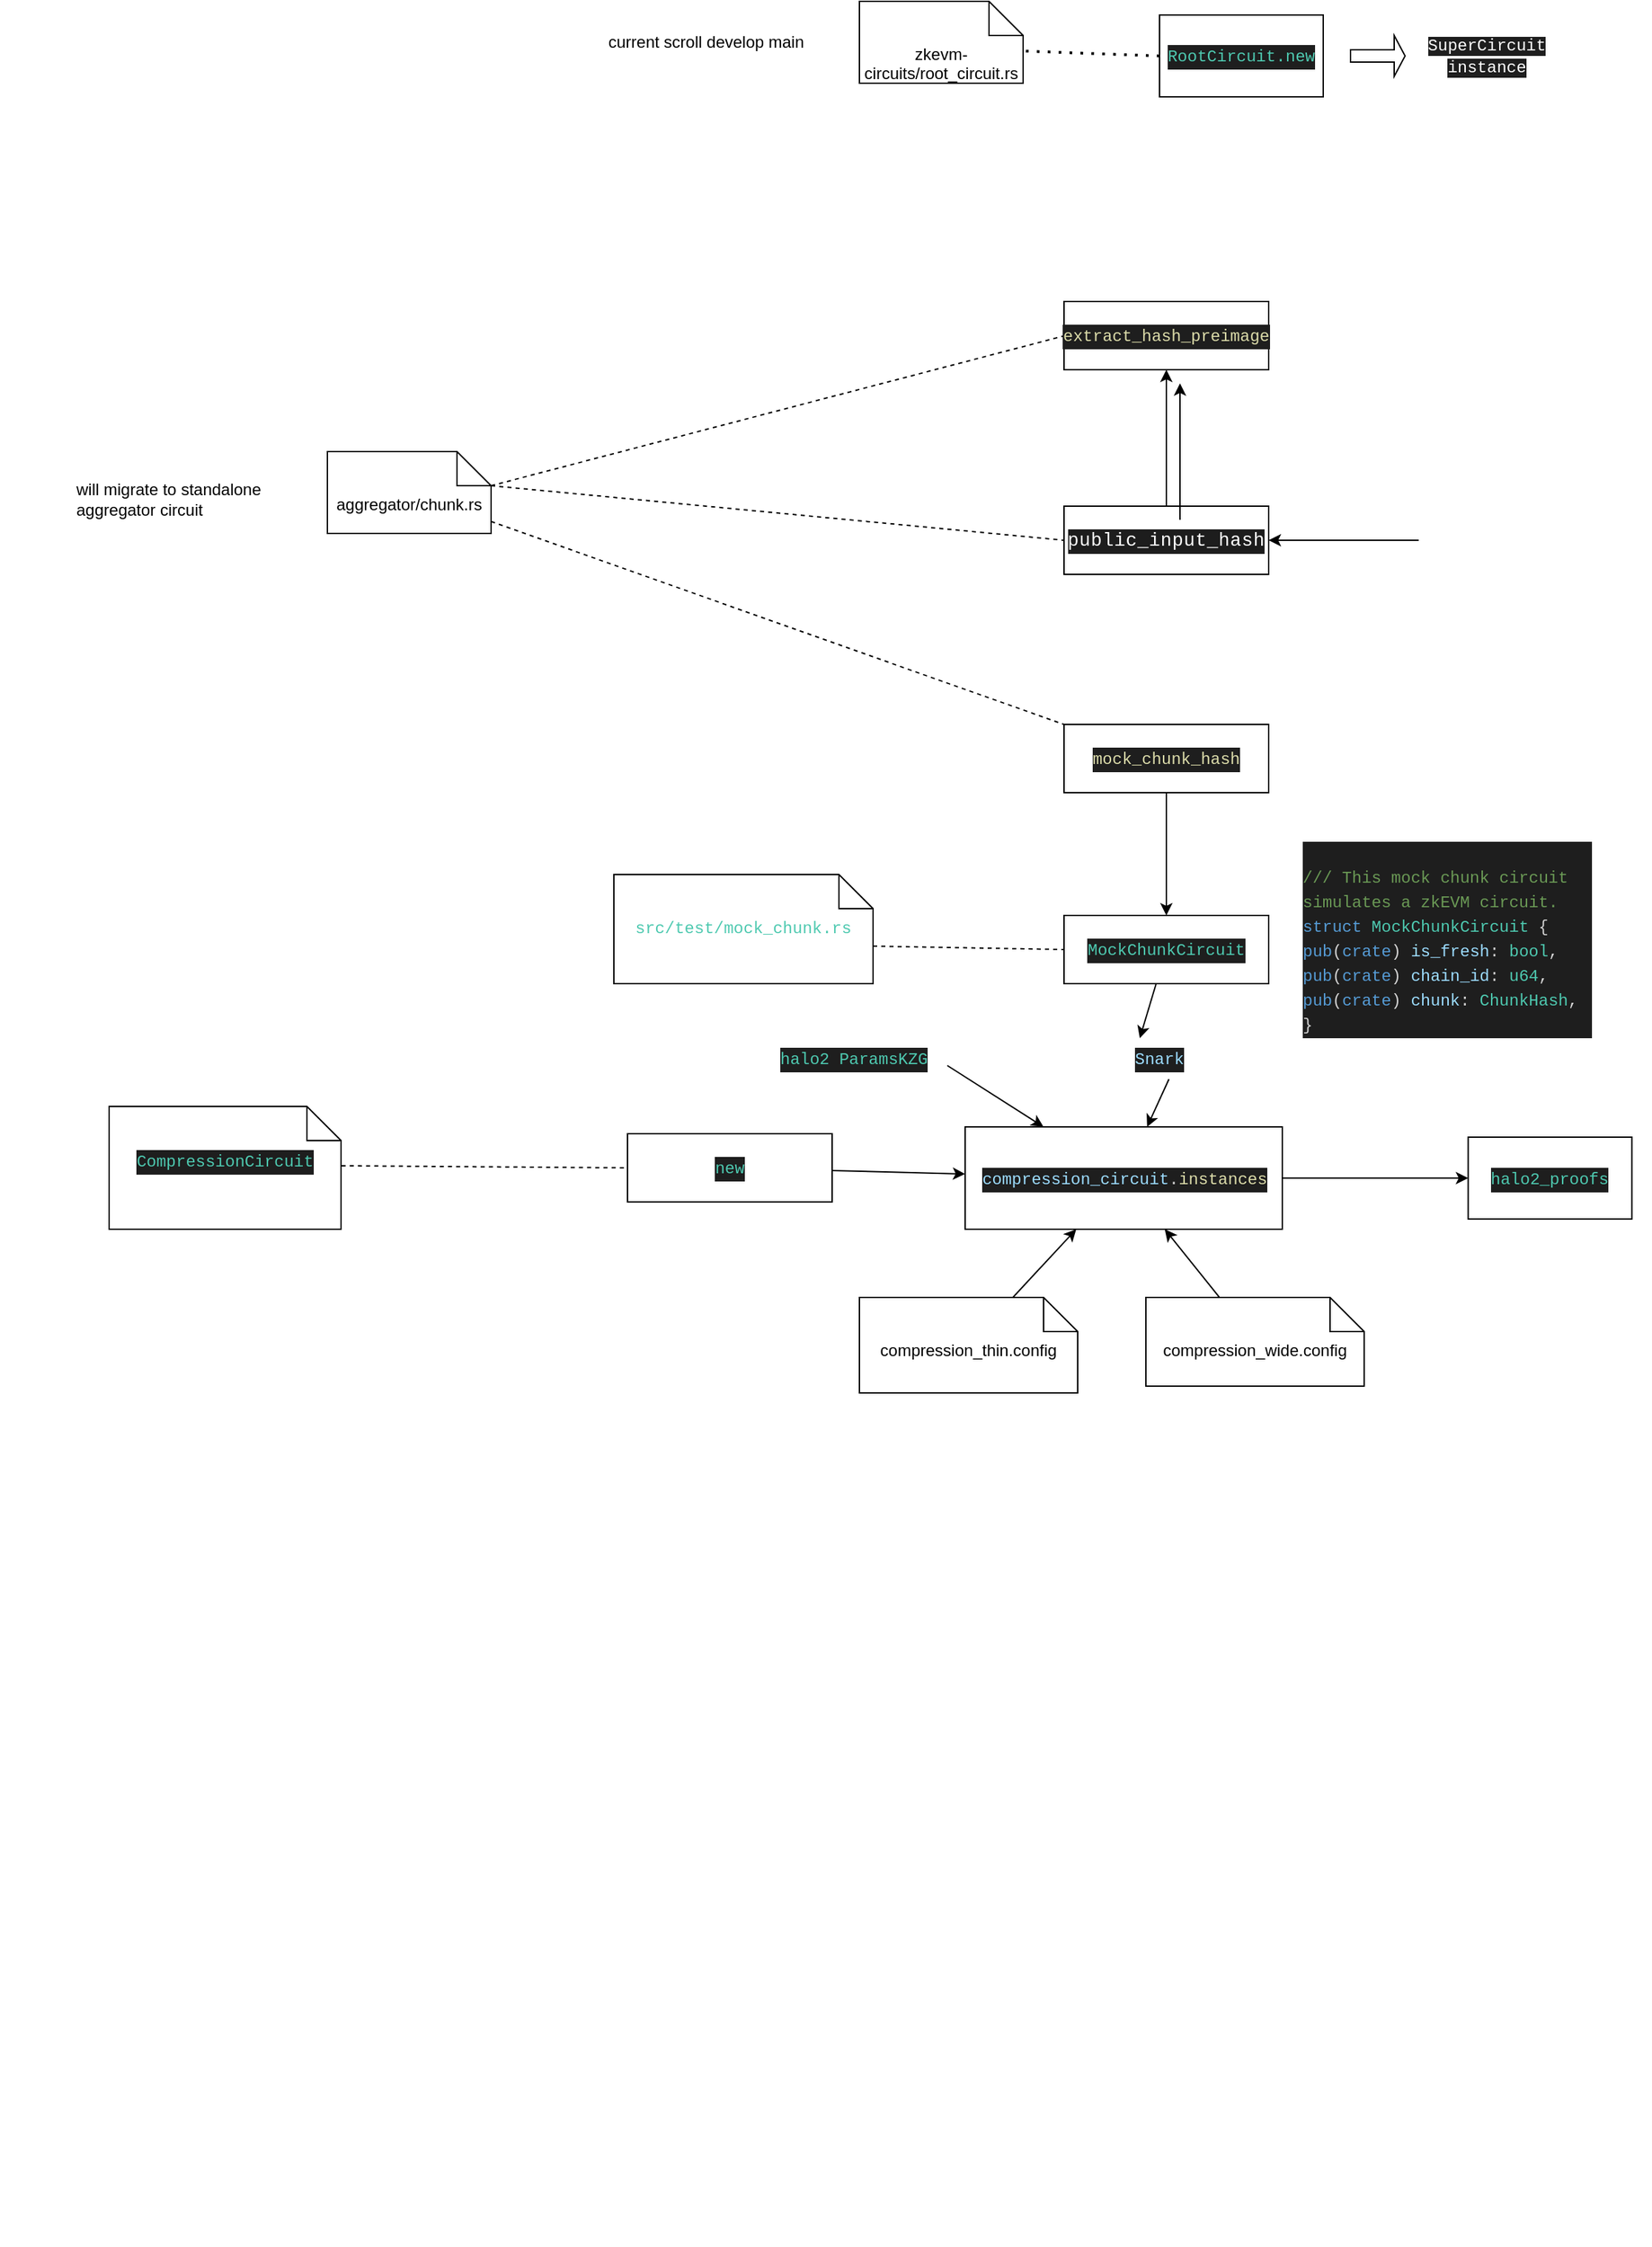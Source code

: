 <mxfile>
    <diagram id="43zxk6p2VvsqcwLQbkA0" name="Page-1">
        <mxGraphModel dx="3961" dy="1171" grid="1" gridSize="10" guides="1" tooltips="1" connect="1" arrows="1" fold="1" page="1" pageScale="1" pageWidth="850" pageHeight="1100" math="0" shadow="0">
            <root>
                <mxCell id="0"/>
                <mxCell id="1" parent="0"/>
                <mxCell id="4" value="zkevm-circuits/root_circuit.rs" style="shape=note2;boundedLbl=1;whiteSpace=wrap;html=1;size=25;verticalAlign=top;align=center;" parent="1" vertex="1">
                    <mxGeometry x="210" y="30" width="120" height="60" as="geometry"/>
                </mxCell>
                <mxCell id="5" value="&lt;div style=&quot;color: rgb(212, 212, 212); background-color: rgb(30, 30, 30); font-family: Menlo, Monaco, &amp;quot;Courier New&amp;quot;, monospace; line-height: 18px;&quot;&gt;&lt;span style=&quot;color: #4ec9b0;&quot;&gt;RootCircuit.new&lt;/span&gt;&lt;/div&gt;" style="rounded=0;whiteSpace=wrap;html=1;" parent="1" vertex="1">
                    <mxGeometry x="430" y="40" width="120" height="60" as="geometry"/>
                </mxCell>
                <mxCell id="6" value="" style="endArrow=none;dashed=1;html=1;dashPattern=1 3;strokeWidth=2;exitX=1.017;exitY=0.608;exitDx=0;exitDy=0;exitPerimeter=0;entryX=0;entryY=0.5;entryDx=0;entryDy=0;" parent="1" source="4" target="5" edge="1">
                    <mxGeometry width="50" height="50" relative="1" as="geometry">
                        <mxPoint x="530" y="300" as="sourcePoint"/>
                        <mxPoint x="580" y="250" as="targetPoint"/>
                    </mxGeometry>
                </mxCell>
                <mxCell id="7" value="current scroll develop main" style="text;strokeColor=none;fillColor=none;align=left;verticalAlign=middle;spacingLeft=4;spacingRight=4;overflow=hidden;points=[[0,0.5],[1,0.5]];portConstraint=eastwest;rotatable=0;whiteSpace=wrap;html=1;" parent="1" vertex="1">
                    <mxGeometry x="20" y="45" width="160" height="30" as="geometry"/>
                </mxCell>
                <mxCell id="8" value="" style="shape=singleArrow;whiteSpace=wrap;html=1;" parent="1" vertex="1">
                    <mxGeometry x="570" y="55" width="40" height="30" as="geometry"/>
                </mxCell>
                <mxCell id="10" value="&lt;span style=&quot;background-color: rgb(30, 30, 30); font-family: Menlo, Monaco, &amp;quot;Courier New&amp;quot;, monospace;&quot;&gt;&lt;font color=&quot;#ffffff&quot;&gt;SuperCircuit instance&lt;/font&gt;&lt;/span&gt;" style="text;html=1;strokeColor=none;fillColor=none;align=center;verticalAlign=middle;whiteSpace=wrap;rounded=0;" parent="1" vertex="1">
                    <mxGeometry x="640" y="55" width="60" height="30" as="geometry"/>
                </mxCell>
                <mxCell id="11" value="will migrate to standalone aggregator circuit" style="text;strokeColor=none;fillColor=none;align=left;verticalAlign=middle;spacingLeft=4;spacingRight=4;overflow=hidden;points=[[0,0.5],[1,0.5]];portConstraint=eastwest;rotatable=0;whiteSpace=wrap;html=1;" parent="1" vertex="1">
                    <mxGeometry x="-370" y="370" width="160" height="50" as="geometry"/>
                </mxCell>
                <mxCell id="12" value="aggregator/chunk.rs" style="shape=note2;boundedLbl=1;whiteSpace=wrap;html=1;size=25;verticalAlign=top;align=center;" parent="1" vertex="1">
                    <mxGeometry x="-180" y="360" width="120" height="60" as="geometry"/>
                </mxCell>
                <mxCell id="13" value="&lt;div style=&quot;background-color: rgb(30, 30, 30); font-family: Menlo, Monaco, &amp;quot;Courier New&amp;quot;, monospace; line-height: 18px;&quot;&gt;&lt;span style=&quot;font-family: Menlo, Monaco, Consolas, &amp;quot;Courier New&amp;quot;, monospace; font-size: 13.6px; letter-spacing: 0.35px; text-align: start; background-color: rgba(0, 0, 0, 0.04);&quot;&gt;&lt;font color=&quot;#ffffff&quot;&gt;public_input_hash&lt;/font&gt;&lt;/span&gt;&lt;br&gt;&lt;/div&gt;" style="rounded=0;whiteSpace=wrap;html=1;" parent="1" vertex="1">
                    <mxGeometry x="360" y="400" width="150" height="50" as="geometry"/>
                </mxCell>
                <mxCell id="14" value="" style="endArrow=none;dashed=1;html=1;entryX=0;entryY=0.5;entryDx=0;entryDy=0;exitX=0;exitY=0;exitDx=120;exitDy=25;exitPerimeter=0;" parent="1" source="12" target="13" edge="1">
                    <mxGeometry width="50" height="50" relative="1" as="geometry">
                        <mxPoint x="290" y="300" as="sourcePoint"/>
                        <mxPoint x="340" y="250" as="targetPoint"/>
                    </mxGeometry>
                </mxCell>
                <mxCell id="15" value="K SNARKs" style="text;html=1;strokeColor=none;fillColor=none;align=center;verticalAlign=middle;whiteSpace=wrap;rounded=0;fontColor=#FFFFFF;" parent="1" vertex="1">
                    <mxGeometry x="612.5" y="410" width="115" height="30" as="geometry"/>
                </mxCell>
                <mxCell id="16" value="" style="endArrow=classic;html=1;fontColor=#FFFFFF;entryX=1;entryY=0.5;entryDx=0;entryDy=0;" parent="1" target="13" edge="1">
                    <mxGeometry width="50" height="50" relative="1" as="geometry">
                        <mxPoint x="620" y="425" as="sourcePoint"/>
                        <mxPoint x="320" y="450" as="targetPoint"/>
                    </mxGeometry>
                </mxCell>
                <mxCell id="17" value="" style="endArrow=none;dashed=1;html=1;exitX=0;exitY=0;exitDx=120;exitDy=25;exitPerimeter=0;" parent="1" source="12" edge="1">
                    <mxGeometry width="50" height="50" relative="1" as="geometry">
                        <mxPoint x="330" y="310" as="sourcePoint"/>
                        <mxPoint x="380" y="270" as="targetPoint"/>
                    </mxGeometry>
                </mxCell>
                <mxCell id="18" value="&lt;div style=&quot;background-color: rgb(30, 30, 30); font-family: Menlo, Monaco, &amp;quot;Courier New&amp;quot;, monospace; line-height: 18px;&quot;&gt;&lt;div style=&quot;color: rgb(212, 212, 212); line-height: 18px;&quot;&gt;&lt;span style=&quot;color: #dcdcaa;&quot;&gt;extract_hash_preimage&lt;/span&gt;&lt;/div&gt;&lt;/div&gt;" style="rounded=0;whiteSpace=wrap;html=1;" parent="1" vertex="1">
                    <mxGeometry x="360" y="250" width="150" height="50" as="geometry"/>
                </mxCell>
                <mxCell id="21" value="" style="endArrow=classic;html=1;fontColor=#FFFFFF;entryX=0.5;entryY=1;entryDx=0;entryDy=0;exitX=0.5;exitY=0;exitDx=0;exitDy=0;" parent="1" source="13" target="18" edge="1">
                    <mxGeometry width="50" height="50" relative="1" as="geometry">
                        <mxPoint x="430" y="390" as="sourcePoint"/>
                        <mxPoint x="340" y="330" as="targetPoint"/>
                    </mxGeometry>
                </mxCell>
                <mxCell id="22" value="&lt;font face=&quot;Menlo, Monaco, Courier New, monospace&quot; color=&quot;#4ec9b0&quot;&gt;src/test/mock_chunk.rs&lt;/font&gt;" style="shape=note2;boundedLbl=1;whiteSpace=wrap;html=1;size=25;verticalAlign=top;align=center;" parent="1" vertex="1">
                    <mxGeometry x="30" y="670" width="190" height="80" as="geometry"/>
                </mxCell>
                <mxCell id="23" value="&lt;div style=&quot;background-color: rgb(30, 30, 30); font-family: Menlo, Monaco, &amp;quot;Courier New&amp;quot;, monospace; line-height: 18px;&quot;&gt;&lt;div style=&quot;color: rgb(212, 212, 212); line-height: 18px;&quot;&gt;&lt;span style=&quot;color: #dcdcaa;&quot;&gt;mock_chunk_hash&lt;/span&gt;&lt;/div&gt;&lt;/div&gt;" style="rounded=0;whiteSpace=wrap;html=1;" parent="1" vertex="1">
                    <mxGeometry x="360" y="560" width="150" height="50" as="geometry"/>
                </mxCell>
                <mxCell id="24" value="" style="endArrow=none;dashed=1;html=1;entryX=0;entryY=0;entryDx=0;entryDy=0;" parent="1" source="12" target="23" edge="1">
                    <mxGeometry width="50" height="50" relative="1" as="geometry">
                        <mxPoint x="340" y="315" as="sourcePoint"/>
                        <mxPoint x="370" y="435" as="targetPoint"/>
                    </mxGeometry>
                </mxCell>
                <mxCell id="41" value="" style="edgeStyle=none;html=1;entryX=0.082;entryY=0;entryDx=0;entryDy=0;entryPerimeter=0;" parent="1" source="26" target="37" edge="1">
                    <mxGeometry relative="1" as="geometry"/>
                </mxCell>
                <mxCell id="26" value="&lt;div style=&quot;background-color: rgb(30, 30, 30); font-family: Menlo, Monaco, &amp;quot;Courier New&amp;quot;, monospace; line-height: 18px;&quot;&gt;&lt;div style=&quot;color: rgb(212, 212, 212); line-height: 18px;&quot;&gt;&lt;div style=&quot;line-height: 18px;&quot;&gt;&lt;span style=&quot;color: #4ec9b0;&quot;&gt;MockChunkCircuit&lt;/span&gt;&lt;/div&gt;&lt;/div&gt;&lt;/div&gt;" style="rounded=0;whiteSpace=wrap;html=1;" parent="1" vertex="1">
                    <mxGeometry x="360" y="700" width="150" height="50" as="geometry"/>
                </mxCell>
                <mxCell id="27" value="" style="endArrow=classic;html=1;fontColor=#FFFFFF;entryX=0.5;entryY=0;entryDx=0;entryDy=0;exitX=0.5;exitY=1;exitDx=0;exitDy=0;" parent="1" source="23" target="26" edge="1">
                    <mxGeometry width="50" height="50" relative="1" as="geometry">
                        <mxPoint x="445" y="520" as="sourcePoint"/>
                        <mxPoint x="445" y="460" as="targetPoint"/>
                        <Array as="points"/>
                    </mxGeometry>
                </mxCell>
                <mxCell id="28" value="" style="endArrow=none;dashed=1;html=1;entryX=0;entryY=0.5;entryDx=0;entryDy=0;exitX=0;exitY=0;exitDx=190;exitDy=52.5;exitPerimeter=0;" parent="1" source="22" target="26" edge="1">
                    <mxGeometry width="50" height="50" relative="1" as="geometry">
                        <mxPoint x="290.8" y="350" as="sourcePoint"/>
                        <mxPoint x="370" y="570" as="targetPoint"/>
                    </mxGeometry>
                </mxCell>
                <mxCell id="29" value="&lt;h1&gt;&lt;div style=&quot;color: rgb(212, 212, 212); background-color: rgb(30, 30, 30); font-family: Menlo, Monaco, &amp;quot;Courier New&amp;quot;, monospace; font-weight: normal; font-size: 12px; line-height: 18px;&quot;&gt;&lt;div&gt;&lt;br&gt;&lt;/div&gt;&lt;div&gt;&lt;span style=&quot;color: #6a9955;&quot;&gt;/// This mock chunk circuit simulates a zkEVM circuit.&lt;/span&gt;&lt;/div&gt;&lt;div&gt;&lt;div style=&quot;line-height: 18px;&quot;&gt;&lt;div&gt;&lt;span style=&quot;color: #569cd6;&quot;&gt;struct&lt;/span&gt; &lt;span style=&quot;color: #4ec9b0;&quot;&gt;MockChunkCircuit&lt;/span&gt; {&lt;/div&gt;&lt;div&gt;    &lt;span style=&quot;color: #569cd6;&quot;&gt;pub&lt;/span&gt;(&lt;span style=&quot;color: #569cd6;&quot;&gt;crate&lt;/span&gt;) &lt;span style=&quot;color: #9cdcfe;&quot;&gt;is_fresh&lt;/span&gt;: &lt;span style=&quot;color: #4ec9b0;&quot;&gt;bool&lt;/span&gt;,&lt;/div&gt;&lt;div&gt;    &lt;span style=&quot;color: #569cd6;&quot;&gt;pub&lt;/span&gt;(&lt;span style=&quot;color: #569cd6;&quot;&gt;crate&lt;/span&gt;) &lt;span style=&quot;color: #9cdcfe;&quot;&gt;chain_id&lt;/span&gt;: &lt;span style=&quot;color: #4ec9b0;&quot;&gt;u64&lt;/span&gt;,&lt;/div&gt;&lt;div&gt;    &lt;span style=&quot;color: #569cd6;&quot;&gt;pub&lt;/span&gt;(&lt;span style=&quot;color: #569cd6;&quot;&gt;crate&lt;/span&gt;) &lt;span style=&quot;color: #9cdcfe;&quot;&gt;chunk&lt;/span&gt;: &lt;span style=&quot;color: #4ec9b0;&quot;&gt;ChunkHash&lt;/span&gt;,&lt;/div&gt;&lt;div&gt;}&lt;/div&gt;&lt;/div&gt;&lt;/div&gt;&lt;/div&gt;&lt;/h1&gt;" style="text;html=1;strokeColor=none;fillColor=none;spacing=5;spacingTop=-20;whiteSpace=wrap;overflow=hidden;rounded=0;" parent="1" vertex="1">
                    <mxGeometry x="530" y="640" width="220" height="190" as="geometry"/>
                </mxCell>
                <mxCell id="48" value="" style="edgeStyle=none;html=1;" parent="1" source="31" target="43" edge="1">
                    <mxGeometry relative="1" as="geometry"/>
                </mxCell>
                <mxCell id="31" value="&lt;span style=&quot;text-align: left;&quot;&gt;compression_thin.config&lt;/span&gt;" style="shape=note2;boundedLbl=1;whiteSpace=wrap;html=1;size=25;verticalAlign=top;align=center;" parent="1" vertex="1">
                    <mxGeometry x="210" y="980" width="160" height="70" as="geometry"/>
                </mxCell>
                <mxCell id="49" value="" style="edgeStyle=none;html=1;" parent="1" source="32" target="43" edge="1">
                    <mxGeometry relative="1" as="geometry"/>
                </mxCell>
                <mxCell id="32" value="&lt;span style=&quot;text-align: left;&quot;&gt;compression_wide.config&lt;/span&gt;" style="shape=note2;boundedLbl=1;whiteSpace=wrap;html=1;size=25;verticalAlign=top;align=center;" parent="1" vertex="1">
                    <mxGeometry x="420" y="980" width="160" height="65" as="geometry"/>
                </mxCell>
                <mxCell id="34" value="&lt;div style=&quot;color: rgb(212, 212, 212); background-color: rgb(30, 30, 30); font-family: Menlo, Monaco, &amp;quot;Courier New&amp;quot;, monospace; line-height: 18px;&quot;&gt;&lt;span style=&quot;color: #4ec9b0;&quot;&gt;CompressionCircuit&lt;/span&gt;&lt;/div&gt;" style="shape=note2;boundedLbl=1;whiteSpace=wrap;html=1;size=25;verticalAlign=top;align=center;" parent="1" vertex="1">
                    <mxGeometry x="-340" y="840" width="170" height="90" as="geometry"/>
                </mxCell>
                <mxCell id="44" value="" style="edgeStyle=none;html=1;" parent="1" source="35" target="43" edge="1">
                    <mxGeometry relative="1" as="geometry"/>
                </mxCell>
                <mxCell id="35" value="&lt;div style=&quot;background-color: rgb(30, 30, 30); font-family: Menlo, Monaco, &amp;quot;Courier New&amp;quot;, monospace; line-height: 18px;&quot;&gt;&lt;div style=&quot;color: rgb(212, 212, 212); line-height: 18px;&quot;&gt;&lt;div style=&quot;line-height: 18px;&quot;&gt;&lt;span style=&quot;color: #4ec9b0;&quot;&gt;new&lt;/span&gt;&lt;/div&gt;&lt;/div&gt;&lt;/div&gt;" style="rounded=0;whiteSpace=wrap;html=1;" parent="1" vertex="1">
                    <mxGeometry x="40" y="860" width="150" height="50" as="geometry"/>
                </mxCell>
                <mxCell id="36" value="" style="endArrow=none;dashed=1;html=1;exitX=1.002;exitY=0.483;exitDx=0;exitDy=0;exitPerimeter=0;entryX=0;entryY=0.5;entryDx=0;entryDy=0;" parent="1" source="34" target="35" edge="1">
                    <mxGeometry width="50" height="50" relative="1" as="geometry">
                        <mxPoint x="-50" y="421.25" as="sourcePoint"/>
                        <mxPoint x="200" y="880" as="targetPoint"/>
                    </mxGeometry>
                </mxCell>
                <mxCell id="46" value="" style="edgeStyle=none;html=1;" parent="1" source="37" target="43" edge="1">
                    <mxGeometry relative="1" as="geometry"/>
                </mxCell>
                <mxCell id="37" value="&lt;div style=&quot;color: rgb(212, 212, 212); background-color: rgb(30, 30, 30); font-family: Menlo, Monaco, &amp;quot;Courier New&amp;quot;, monospace; font-weight: normal; font-size: 12px; line-height: 18px;&quot;&gt;&lt;div&gt;&lt;span style=&quot;color: #9cdcfe;&quot;&gt;Snark&lt;/span&gt;&lt;/div&gt;&lt;/div&gt;" style="text;whiteSpace=wrap;html=1;" parent="1" vertex="1">
                    <mxGeometry x="410" y="790" width="67.5" height="30" as="geometry"/>
                </mxCell>
                <mxCell id="39" value="" style="endArrow=classic;html=1;fontColor=#FFFFFF;entryX=0.5;entryY=1;entryDx=0;entryDy=0;exitX=0.5;exitY=0;exitDx=0;exitDy=0;" parent="1" edge="1">
                    <mxGeometry width="50" height="50" relative="1" as="geometry">
                        <mxPoint x="445" y="410" as="sourcePoint"/>
                        <mxPoint x="445" y="310" as="targetPoint"/>
                    </mxGeometry>
                </mxCell>
                <mxCell id="45" value="" style="edgeStyle=none;html=1;" parent="1" source="42" target="43" edge="1">
                    <mxGeometry relative="1" as="geometry"/>
                </mxCell>
                <mxCell id="42" value="&lt;div style=&quot;color: rgb(212, 212, 212); background-color: rgb(30, 30, 30); font-family: Menlo, Monaco, &amp;quot;Courier New&amp;quot;, monospace; font-weight: normal; font-size: 12px; line-height: 18px;&quot;&gt;&lt;div&gt;&lt;span style=&quot;color: #4ec9b0;&quot;&gt;halo2 ParamsKZG&lt;/span&gt;&lt;/div&gt;&lt;/div&gt;" style="text;whiteSpace=wrap;html=1;" parent="1" vertex="1">
                    <mxGeometry x="150" y="790" width="217.5" height="20" as="geometry"/>
                </mxCell>
                <mxCell id="51" value="" style="edgeStyle=none;html=1;" parent="1" source="43" target="50" edge="1">
                    <mxGeometry relative="1" as="geometry"/>
                </mxCell>
                <mxCell id="43" value="&lt;div style=&quot;color: rgb(212, 212, 212); background-color: rgb(30, 30, 30); font-family: Menlo, Monaco, &amp;quot;Courier New&amp;quot;, monospace; line-height: 18px;&quot;&gt;&lt;span style=&quot;color: #9cdcfe;&quot;&gt;compression_circuit&lt;/span&gt;.&lt;span style=&quot;color: #dcdcaa;&quot;&gt;instances&lt;/span&gt;&lt;/div&gt;" style="whiteSpace=wrap;html=1;rounded=0;" parent="1" vertex="1">
                    <mxGeometry x="287.5" y="855" width="232.5" height="75" as="geometry"/>
                </mxCell>
                <mxCell id="50" value="&lt;div style=&quot;color: rgb(212, 212, 212); background-color: rgb(30, 30, 30); font-family: Menlo, Monaco, &amp;quot;Courier New&amp;quot;, monospace; line-height: 18px;&quot;&gt;&lt;span style=&quot;color: #4ec9b0;&quot;&gt;halo2_proofs&lt;/span&gt;&lt;/div&gt;" style="rounded=0;whiteSpace=wrap;html=1;" parent="1" vertex="1">
                    <mxGeometry x="656.25" y="862.5" width="120" height="60" as="geometry"/>
                </mxCell>
                <mxCell id="52" value="" style="shape=image;verticalLabelPosition=bottom;labelBackgroundColor=default;verticalAlign=top;aspect=fixed;imageAspect=0;image=https://hackmd.io/_uploads/rJZeKA4_h.jpg;" parent="1" vertex="1">
                    <mxGeometry x="-420" y="1100" width="1210" height="574.75" as="geometry"/>
                </mxCell>
            </root>
        </mxGraphModel>
    </diagram>
</mxfile>